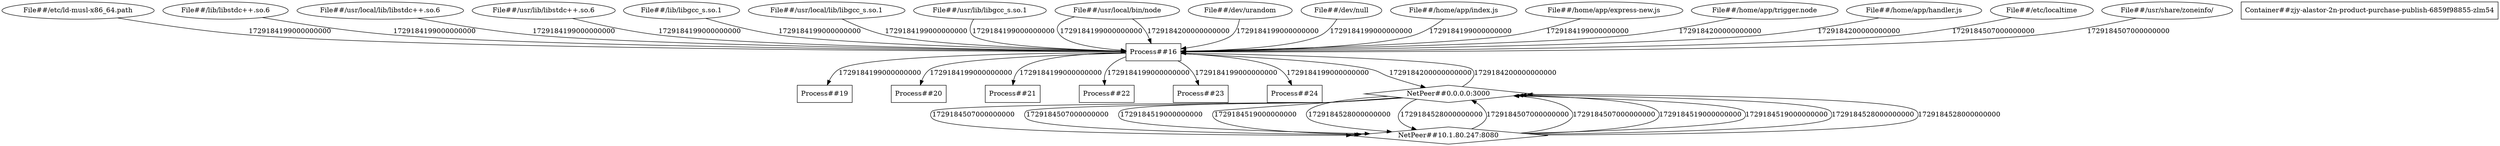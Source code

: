 digraph G {
	"File##/etc/ld-musl-x86_64.path"->"Process##16"[ label="1729184199000000000" ];
	"File##/lib/libstdc++.so.6"->"Process##16"[ label="1729184199000000000" ];
	"File##/usr/local/lib/libstdc++.so.6"->"Process##16"[ label="1729184199000000000" ];
	"File##/usr/lib/libstdc++.so.6"->"Process##16"[ label="1729184199000000000" ];
	"File##/lib/libgcc_s.so.1"->"Process##16"[ label="1729184199000000000" ];
	"File##/usr/local/lib/libgcc_s.so.1"->"Process##16"[ label="1729184199000000000" ];
	"File##/usr/lib/libgcc_s.so.1"->"Process##16"[ label="1729184199000000000" ];
	"Process##16"->"Process##19"[ label="1729184199000000000" ];
	"Process##16"->"Process##20"[ label="1729184199000000000" ];
	"Process##16"->"Process##21"[ label="1729184199000000000" ];
	"Process##16"->"Process##22"[ label="1729184199000000000" ];
	"Process##16"->"Process##23"[ label="1729184199000000000" ];
	"File##/usr/local/bin/node"->"Process##16"[ label="1729184199000000000" ];
	"File##/dev/urandom"->"Process##16"[ label="1729184199000000000" ];
	"Process##16"->"Process##24"[ label="1729184199000000000" ];
	"File##/dev/null"->"Process##16"[ label="1729184199000000000" ];
	"File##/home/app/index.js"->"Process##16"[ label="1729184199000000000" ];
	"File##/home/app/express-new.js"->"Process##16"[ label="1729184199000000000" ];
	"File##/usr/local/bin/node"->"Process##16"[ label="1729184200000000000" ];
	"File##/home/app/trigger.node"->"Process##16"[ label="1729184200000000000" ];
	"File##/home/app/handler.js"->"Process##16"[ label="1729184200000000000" ];
	"Process##16"->"NetPeer##0.0.0.0:3000"[ label="1729184200000000000" ];
	"NetPeer##0.0.0.0:3000"->"Process##16"[ label="1729184200000000000" ];
	"NetPeer##0.0.0.0:3000"->"NetPeer##10.1.80.247:8080"[ label="1729184507000000000" ];
	"NetPeer##10.1.80.247:8080"->"NetPeer##0.0.0.0:3000"[ label="1729184507000000000" ];
	"NetPeer##0.0.0.0:3000"->"NetPeer##10.1.80.247:8080"[ label="1729184507000000000" ];
	"NetPeer##10.1.80.247:8080"->"NetPeer##0.0.0.0:3000"[ label="1729184507000000000" ];
	"File##/etc/localtime"->"Process##16"[ label="1729184507000000000" ];
	"File##/usr/share/zoneinfo/"->"Process##16"[ label="1729184507000000000" ];
	"NetPeer##0.0.0.0:3000"->"NetPeer##10.1.80.247:8080"[ label="1729184519000000000" ];
	"NetPeer##10.1.80.247:8080"->"NetPeer##0.0.0.0:3000"[ label="1729184519000000000" ];
	"NetPeer##0.0.0.0:3000"->"NetPeer##10.1.80.247:8080"[ label="1729184519000000000" ];
	"NetPeer##10.1.80.247:8080"->"NetPeer##0.0.0.0:3000"[ label="1729184519000000000" ];
	"NetPeer##0.0.0.0:3000"->"NetPeer##10.1.80.247:8080"[ label="1729184528000000000" ];
	"NetPeer##10.1.80.247:8080"->"NetPeer##0.0.0.0:3000"[ label="1729184528000000000" ];
	"NetPeer##0.0.0.0:3000"->"NetPeer##10.1.80.247:8080"[ label="1729184528000000000" ];
	"NetPeer##10.1.80.247:8080"->"NetPeer##0.0.0.0:3000"[ label="1729184528000000000" ];
	"Container##zjy-alastor-2n-product-purchase-publish-6859f98855-zlm54" [ shape="box" ];
	"File##/dev/null" [ shape="ellipse" ];
	"File##/dev/urandom" [ shape="ellipse" ];
	"File##/etc/ld-musl-x86_64.path" [ shape="ellipse" ];
	"File##/etc/localtime" [ shape="ellipse" ];
	"File##/home/app/express-new.js" [ shape="ellipse" ];
	"File##/home/app/handler.js" [ shape="ellipse" ];
	"File##/home/app/index.js" [ shape="ellipse" ];
	"File##/home/app/trigger.node" [ shape="ellipse" ];
	"File##/lib/libgcc_s.so.1" [ shape="ellipse" ];
	"File##/lib/libstdc++.so.6" [ shape="ellipse" ];
	"File##/usr/lib/libgcc_s.so.1" [ shape="ellipse" ];
	"File##/usr/lib/libstdc++.so.6" [ shape="ellipse" ];
	"File##/usr/local/bin/node" [ shape="ellipse" ];
	"File##/usr/local/lib/libgcc_s.so.1" [ shape="ellipse" ];
	"File##/usr/local/lib/libstdc++.so.6" [ shape="ellipse" ];
	"File##/usr/share/zoneinfo/" [ shape="ellipse" ];
	"NetPeer##0.0.0.0:3000" [ shape="diamond" ];
	"NetPeer##10.1.80.247:8080" [ shape="diamond" ];
	"Process##16" [ shape="box" ];
	"Process##19" [ shape="box" ];
	"Process##20" [ shape="box" ];
	"Process##21" [ shape="box" ];
	"Process##22" [ shape="box" ];
	"Process##23" [ shape="box" ];
	"Process##24" [ shape="box" ];

}
